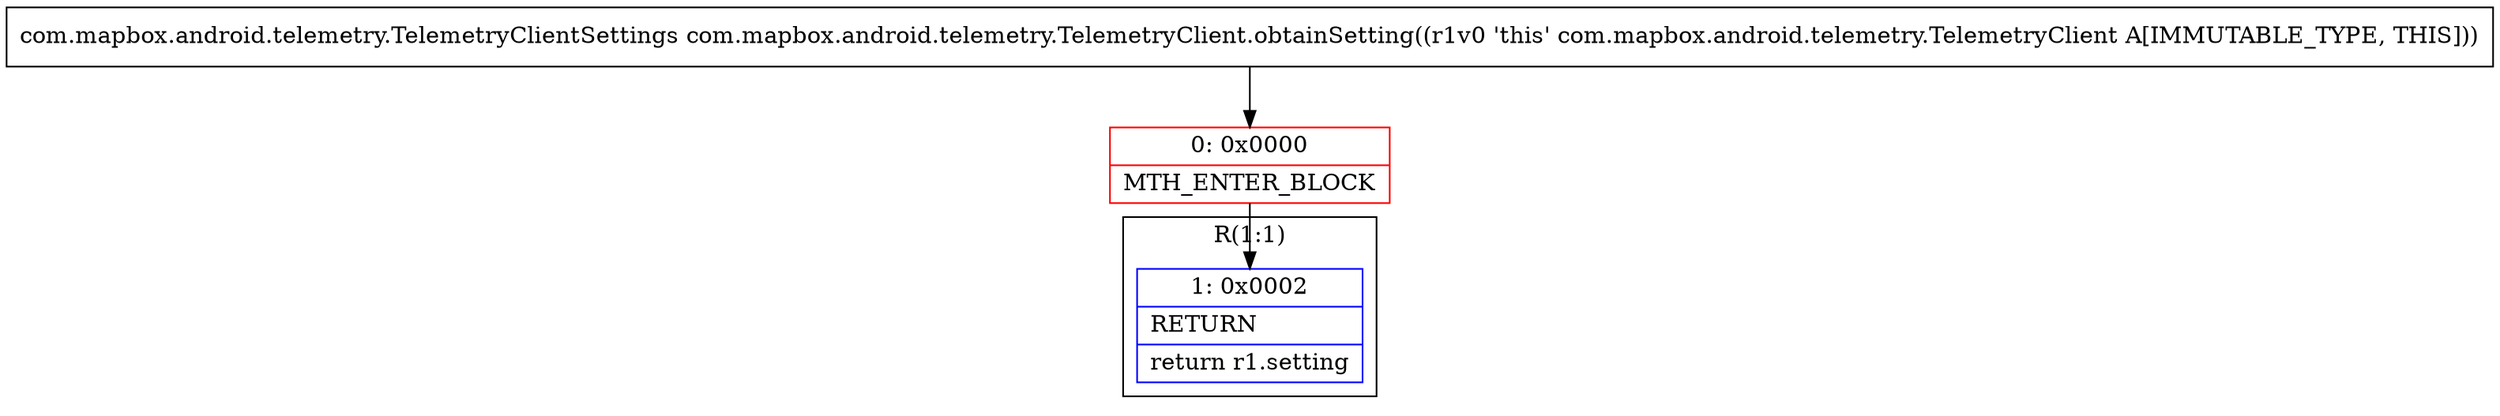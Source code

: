 digraph "CFG forcom.mapbox.android.telemetry.TelemetryClient.obtainSetting()Lcom\/mapbox\/android\/telemetry\/TelemetryClientSettings;" {
subgraph cluster_Region_1102816710 {
label = "R(1:1)";
node [shape=record,color=blue];
Node_1 [shape=record,label="{1\:\ 0x0002|RETURN\l|return r1.setting\l}"];
}
Node_0 [shape=record,color=red,label="{0\:\ 0x0000|MTH_ENTER_BLOCK\l}"];
MethodNode[shape=record,label="{com.mapbox.android.telemetry.TelemetryClientSettings com.mapbox.android.telemetry.TelemetryClient.obtainSetting((r1v0 'this' com.mapbox.android.telemetry.TelemetryClient A[IMMUTABLE_TYPE, THIS])) }"];
MethodNode -> Node_0;
Node_0 -> Node_1;
}

